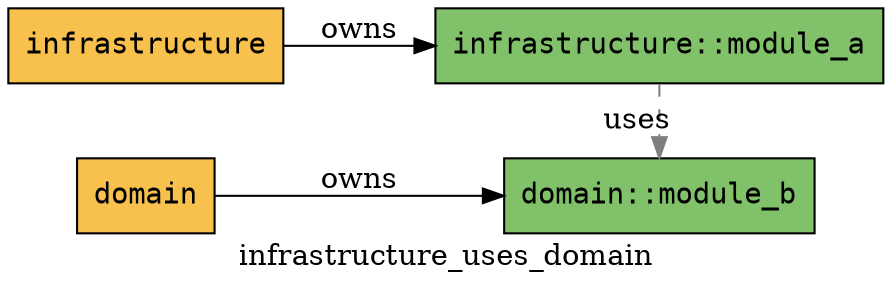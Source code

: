 digraph {
    graph [
        label="infrastructure_uses_domain",
        layout=dot,
        rankdir=LR
    ];
    
    node [
        fontname="monospace",
        shape="box",
        style="filled"
    ];
    
    "my_app::infrastructure" [label="infrastructure", fillcolor="#f8c04c"];
    "my_app::domain" [label="domain", fillcolor="#f8c04c"];
    "my_app::infrastructure::module_a" [label="infrastructure::module_a", fillcolor="#81c169"];
    "my_app::domain::module_b" [label="domain::module_b", fillcolor="#81c169"];
    
    "my_app::infrastructure" -> "my_app::infrastructure::module_a" [label="owns", color="#000000", style="solid", constraint=true];
    "my_app::domain" -> "my_app::domain::module_b" [label="owns", color="#000000", style="solid", constraint=true];
    
    "my_app::infrastructure::module_a" -> "my_app::domain::module_b" [label="uses", color="#7f7f7f", style="dashed", constraint=false];
}
